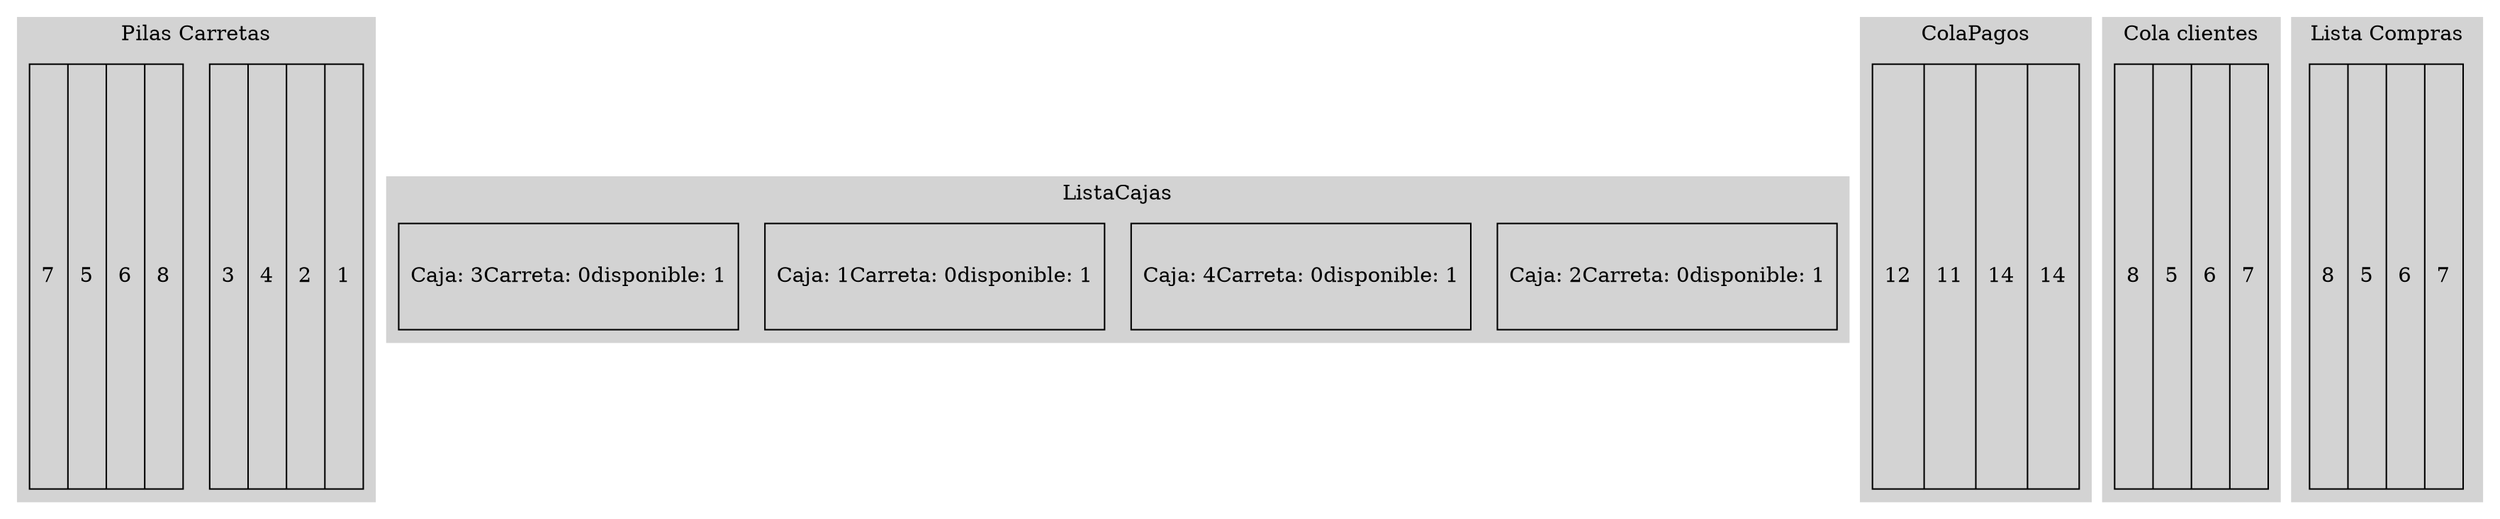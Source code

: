 digraph G {
 rankdir = TB;
subgraph cluster_0 {
node [shape=record, width=.1, height=.1];
style=filled;
color=lightgrey;
label = " Pilas Carretas ";
nd0 [label = " 3 | 4 | 2 | 1  " , height = 4]; 
nd1 [label = " 7 | 5 | 6 | 8  " , height = 4]; 
}
subgraph cluster_5 {
node [shape=record, width=.1, height=1];
style=filled;
color=lightgrey;
label = " ListaCajas ";
"Caja: 2Carreta: 0disponible: 1""Caja: 4Carreta: 0disponible: 1""Caja: 1Carreta: 0disponible: 1""Caja: 3Carreta: 0disponible: 1"}
subgraph cluster_3 {
node [shape=record, width=.1, height=.1];
style=filled;
color=lightgrey;
label = " ColaPagos ";
nd4 [label = "12 | 11 | 14 | 14" , height = 4]; 
}
subgraph cluster_1 {
node [shape=record, width=.1, height=.1];
style=filled;
color=lightgrey;
label = " Cola clientes ";
nd2 [label = " 8 | 5 | 6 | 7  " , height = 4]; 
}
subgraph cluster_2 {
node [shape=record, width=.1, height=.1];
style=filled;
color=lightgrey;
label = " Lista Compras ";
nd3 [label = "8 | 5 | 6 | 7" , height = 4]; 
}
}
